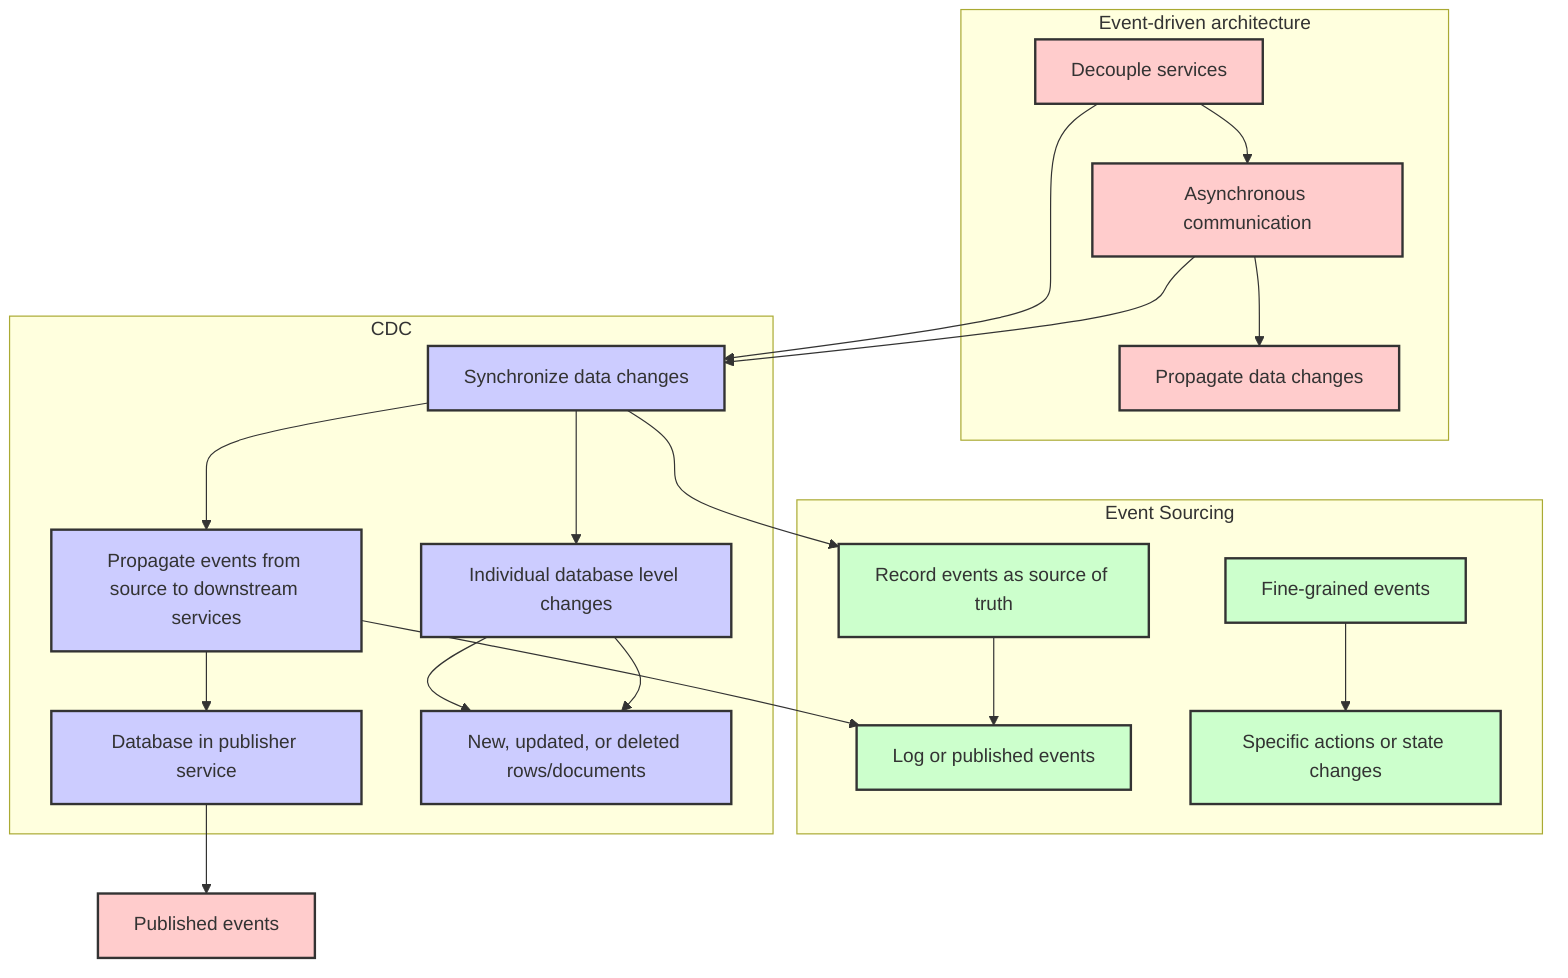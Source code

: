 graph TD
    subgraph Event-driven architecture
        A[Decouple services] --> B[Asynchronous communication]
        B --> C[Propagate data changes]
    end

    subgraph Event Sourcing
        D[Record events as source of truth] --> E[Log or published events]
        F[Fine-grained events] --> G[Specific actions or state changes]
    end

    subgraph CDC
        H[Synchronize data changes] --> I[Propagate events from source to downstream services]
        I --> J[Database in publisher service]
        K[Individual database level changes] --> L[New, updated, or deleted rows/documents]
    end

    A --> H
    B --> H
    H --> D
    H --> K
    I --> E
    J --> M[Published events]
    K --> L

    classDef edaClass fill:#ffcccc,stroke:#333,stroke-width:2px;
    classDef esClass fill:#ccffcc,stroke:#333,stroke-width:2px;
    classDef cdcClass fill:#ccccff,stroke:#333,stroke-width:2px;

    class A,B,C edaClass;
    class D,E,F,G esClass;
    class H,I,J,K,L cdcClass;
    class M edaClass;